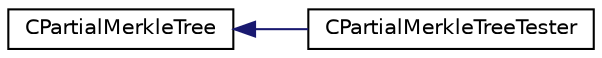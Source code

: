 digraph "Graphical Class Hierarchy"
{
 // LATEX_PDF_SIZE
  edge [fontname="Helvetica",fontsize="10",labelfontname="Helvetica",labelfontsize="10"];
  node [fontname="Helvetica",fontsize="10",shape=record];
  rankdir="LR";
  Node0 [label="CPartialMerkleTree",height=0.2,width=0.4,color="black", fillcolor="white", style="filled",URL="$class_c_partial_merkle_tree.html",tooltip=" "];
  Node0 -> Node1 [dir="back",color="midnightblue",fontsize="10",style="solid",fontname="Helvetica"];
  Node1 [label="CPartialMerkleTreeTester",height=0.2,width=0.4,color="black", fillcolor="white", style="filled",URL="$class_c_partial_merkle_tree_tester.html",tooltip=" "];
}
